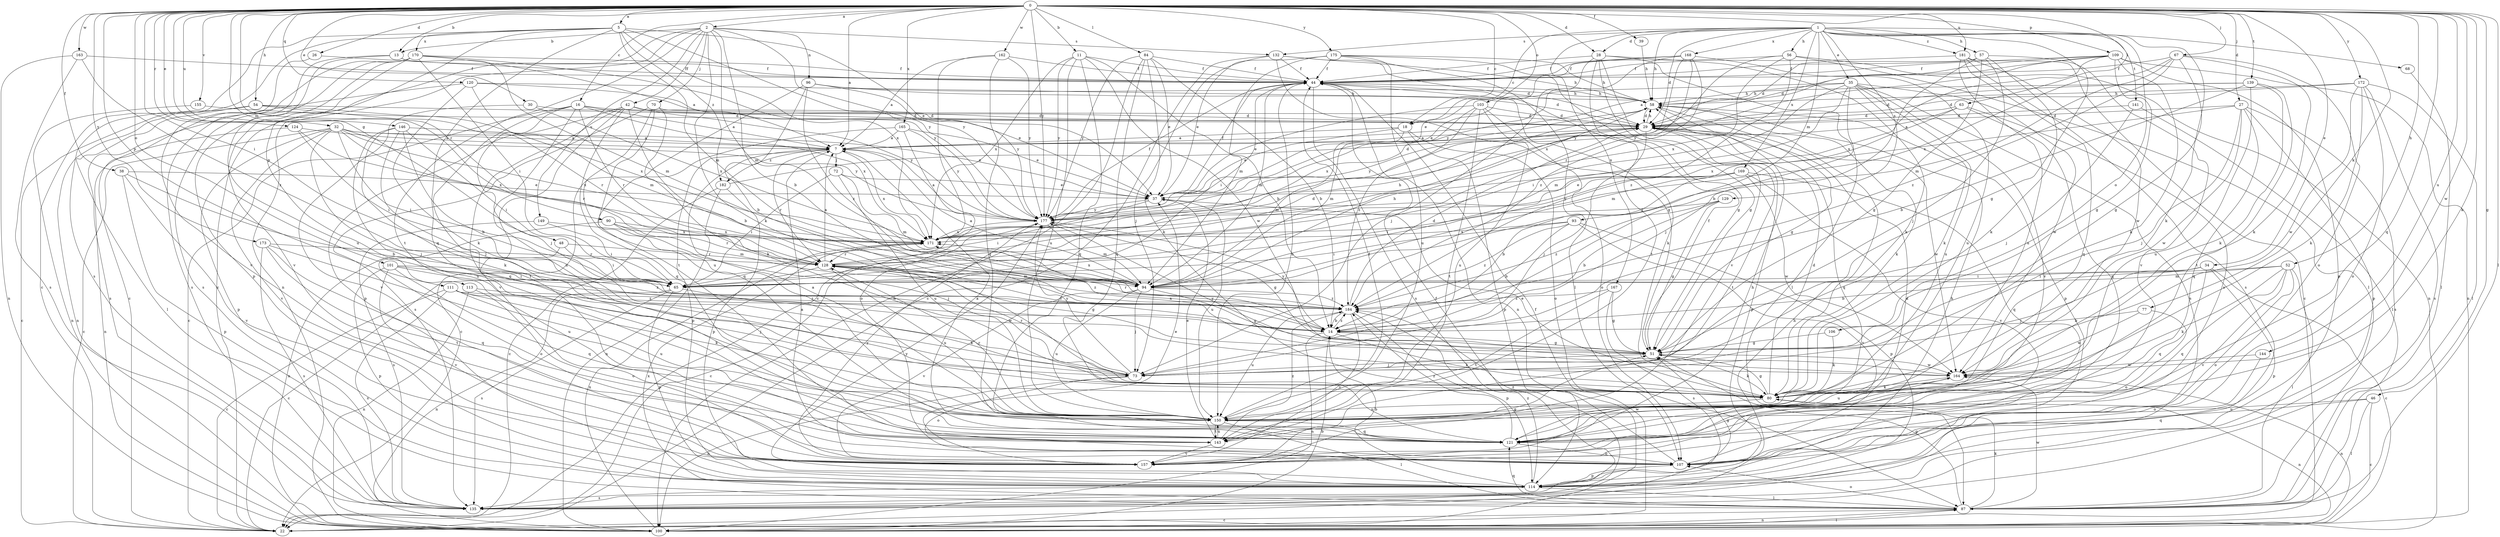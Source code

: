 strict digraph  {
0;
1;
2;
5;
7;
11;
13;
14;
16;
18;
22;
26;
27;
28;
29;
30;
32;
34;
35;
37;
38;
39;
42;
44;
46;
48;
51;
52;
54;
56;
57;
58;
63;
65;
67;
68;
70;
72;
73;
77;
80;
84;
87;
90;
93;
94;
96;
100;
101;
103;
106;
107;
109;
111;
113;
114;
120;
121;
124;
128;
129;
132;
135;
139;
141;
143;
144;
146;
149;
150;
155;
157;
162;
163;
164;
165;
167;
168;
169;
170;
171;
172;
173;
175;
177;
181;
182;
184;
0 -> 2  [label=a];
0 -> 5  [label=a];
0 -> 7  [label=a];
0 -> 11  [label=b];
0 -> 13  [label=b];
0 -> 16  [label=c];
0 -> 18  [label=c];
0 -> 26  [label=d];
0 -> 27  [label=d];
0 -> 28  [label=d];
0 -> 30  [label=e];
0 -> 32  [label=e];
0 -> 34  [label=e];
0 -> 38  [label=f];
0 -> 39  [label=f];
0 -> 46  [label=g];
0 -> 48  [label=g];
0 -> 52  [label=h];
0 -> 54  [label=h];
0 -> 63  [label=i];
0 -> 65  [label=i];
0 -> 67  [label=j];
0 -> 77  [label=k];
0 -> 80  [label=k];
0 -> 84  [label=l];
0 -> 87  [label=l];
0 -> 90  [label=m];
0 -> 101  [label=o];
0 -> 103  [label=o];
0 -> 109  [label=p];
0 -> 111  [label=p];
0 -> 120  [label=q];
0 -> 121  [label=q];
0 -> 124  [label=r];
0 -> 128  [label=r];
0 -> 139  [label=t];
0 -> 144  [label=u];
0 -> 146  [label=u];
0 -> 155  [label=v];
0 -> 162  [label=w];
0 -> 163  [label=w];
0 -> 164  [label=w];
0 -> 165  [label=x];
0 -> 172  [label=y];
0 -> 173  [label=y];
0 -> 175  [label=y];
0 -> 177  [label=y];
0 -> 181  [label=u];
1 -> 18  [label=c];
1 -> 28  [label=d];
1 -> 29  [label=d];
1 -> 35  [label=e];
1 -> 51  [label=g];
1 -> 56  [label=h];
1 -> 57  [label=h];
1 -> 58  [label=h];
1 -> 68  [label=j];
1 -> 80  [label=k];
1 -> 93  [label=m];
1 -> 106  [label=o];
1 -> 129  [label=s];
1 -> 132  [label=s];
1 -> 141  [label=t];
1 -> 167  [label=x];
1 -> 168  [label=x];
1 -> 169  [label=x];
1 -> 181  [label=z];
2 -> 13  [label=b];
2 -> 14  [label=b];
2 -> 22  [label=c];
2 -> 42  [label=f];
2 -> 70  [label=j];
2 -> 80  [label=k];
2 -> 94  [label=m];
2 -> 96  [label=n];
2 -> 100  [label=n];
2 -> 132  [label=s];
2 -> 143  [label=t];
2 -> 149  [label=u];
2 -> 177  [label=y];
5 -> 22  [label=c];
5 -> 37  [label=e];
5 -> 94  [label=m];
5 -> 113  [label=p];
5 -> 121  [label=q];
5 -> 135  [label=s];
5 -> 170  [label=x];
5 -> 171  [label=x];
5 -> 177  [label=y];
5 -> 182  [label=z];
7 -> 72  [label=j];
7 -> 114  [label=p];
7 -> 128  [label=r];
7 -> 171  [label=x];
7 -> 182  [label=z];
11 -> 14  [label=b];
11 -> 44  [label=f];
11 -> 121  [label=q];
11 -> 150  [label=u];
11 -> 164  [label=w];
11 -> 171  [label=x];
11 -> 177  [label=y];
13 -> 44  [label=f];
13 -> 94  [label=m];
13 -> 135  [label=s];
13 -> 150  [label=u];
14 -> 51  [label=g];
14 -> 80  [label=k];
14 -> 100  [label=n];
14 -> 128  [label=r];
14 -> 177  [label=y];
14 -> 184  [label=z];
16 -> 7  [label=a];
16 -> 22  [label=c];
16 -> 29  [label=d];
16 -> 73  [label=j];
16 -> 121  [label=q];
16 -> 128  [label=r];
16 -> 150  [label=u];
16 -> 171  [label=x];
18 -> 7  [label=a];
18 -> 37  [label=e];
18 -> 94  [label=m];
18 -> 107  [label=o];
18 -> 114  [label=p];
22 -> 58  [label=h];
26 -> 44  [label=f];
26 -> 157  [label=v];
27 -> 29  [label=d];
27 -> 73  [label=j];
27 -> 114  [label=p];
27 -> 121  [label=q];
27 -> 135  [label=s];
27 -> 164  [label=w];
27 -> 171  [label=x];
28 -> 44  [label=f];
28 -> 51  [label=g];
28 -> 73  [label=j];
28 -> 80  [label=k];
28 -> 87  [label=l];
28 -> 143  [label=t];
28 -> 157  [label=v];
29 -> 7  [label=a];
29 -> 58  [label=h];
29 -> 73  [label=j];
29 -> 114  [label=p];
29 -> 121  [label=q];
29 -> 143  [label=t];
29 -> 164  [label=w];
29 -> 177  [label=y];
30 -> 29  [label=d];
30 -> 157  [label=v];
30 -> 171  [label=x];
32 -> 7  [label=a];
32 -> 22  [label=c];
32 -> 37  [label=e];
32 -> 65  [label=i];
32 -> 73  [label=j];
32 -> 114  [label=p];
32 -> 128  [label=r];
32 -> 157  [label=v];
32 -> 171  [label=x];
32 -> 177  [label=y];
34 -> 14  [label=b];
34 -> 22  [label=c];
34 -> 65  [label=i];
34 -> 73  [label=j];
34 -> 114  [label=p];
34 -> 121  [label=q];
35 -> 37  [label=e];
35 -> 58  [label=h];
35 -> 65  [label=i];
35 -> 73  [label=j];
35 -> 80  [label=k];
35 -> 94  [label=m];
35 -> 135  [label=s];
35 -> 150  [label=u];
35 -> 157  [label=v];
35 -> 164  [label=w];
37 -> 44  [label=f];
37 -> 65  [label=i];
37 -> 150  [label=u];
37 -> 177  [label=y];
38 -> 14  [label=b];
38 -> 37  [label=e];
38 -> 114  [label=p];
38 -> 157  [label=v];
39 -> 58  [label=h];
42 -> 14  [label=b];
42 -> 29  [label=d];
42 -> 114  [label=p];
42 -> 121  [label=q];
42 -> 143  [label=t];
42 -> 157  [label=v];
42 -> 177  [label=y];
44 -> 58  [label=h];
44 -> 65  [label=i];
44 -> 80  [label=k];
44 -> 94  [label=m];
44 -> 100  [label=n];
44 -> 135  [label=s];
44 -> 150  [label=u];
46 -> 22  [label=c];
46 -> 87  [label=l];
46 -> 121  [label=q];
46 -> 150  [label=u];
48 -> 65  [label=i];
48 -> 107  [label=o];
48 -> 128  [label=r];
51 -> 44  [label=f];
51 -> 73  [label=j];
51 -> 80  [label=k];
51 -> 164  [label=w];
51 -> 171  [label=x];
52 -> 65  [label=i];
52 -> 80  [label=k];
52 -> 87  [label=l];
52 -> 94  [label=m];
52 -> 107  [label=o];
52 -> 121  [label=q];
52 -> 157  [label=v];
54 -> 22  [label=c];
54 -> 29  [label=d];
54 -> 87  [label=l];
54 -> 100  [label=n];
54 -> 128  [label=r];
54 -> 171  [label=x];
56 -> 44  [label=f];
56 -> 87  [label=l];
56 -> 100  [label=n];
56 -> 171  [label=x];
56 -> 177  [label=y];
56 -> 184  [label=z];
57 -> 14  [label=b];
57 -> 29  [label=d];
57 -> 44  [label=f];
57 -> 51  [label=g];
57 -> 73  [label=j];
57 -> 80  [label=k];
57 -> 157  [label=v];
58 -> 29  [label=d];
58 -> 51  [label=g];
58 -> 80  [label=k];
58 -> 114  [label=p];
58 -> 171  [label=x];
63 -> 7  [label=a];
63 -> 29  [label=d];
63 -> 94  [label=m];
63 -> 107  [label=o];
63 -> 121  [label=q];
65 -> 80  [label=k];
65 -> 100  [label=n];
65 -> 114  [label=p];
65 -> 135  [label=s];
67 -> 44  [label=f];
67 -> 51  [label=g];
67 -> 80  [label=k];
67 -> 94  [label=m];
67 -> 107  [label=o];
67 -> 171  [label=x];
67 -> 184  [label=z];
68 -> 87  [label=l];
70 -> 29  [label=d];
70 -> 80  [label=k];
70 -> 121  [label=q];
70 -> 135  [label=s];
70 -> 150  [label=u];
72 -> 37  [label=e];
72 -> 65  [label=i];
72 -> 94  [label=m];
72 -> 150  [label=u];
73 -> 100  [label=n];
73 -> 107  [label=o];
73 -> 128  [label=r];
73 -> 177  [label=y];
77 -> 14  [label=b];
77 -> 107  [label=o];
77 -> 164  [label=w];
80 -> 29  [label=d];
80 -> 37  [label=e];
80 -> 51  [label=g];
80 -> 100  [label=n];
80 -> 150  [label=u];
84 -> 14  [label=b];
84 -> 37  [label=e];
84 -> 44  [label=f];
84 -> 80  [label=k];
84 -> 100  [label=n];
84 -> 121  [label=q];
84 -> 177  [label=y];
87 -> 22  [label=c];
87 -> 51  [label=g];
87 -> 80  [label=k];
87 -> 100  [label=n];
87 -> 107  [label=o];
87 -> 121  [label=q];
87 -> 164  [label=w];
87 -> 171  [label=x];
90 -> 73  [label=j];
90 -> 94  [label=m];
90 -> 100  [label=n];
90 -> 128  [label=r];
90 -> 171  [label=x];
93 -> 14  [label=b];
93 -> 65  [label=i];
93 -> 114  [label=p];
93 -> 157  [label=v];
93 -> 171  [label=x];
93 -> 184  [label=z];
94 -> 7  [label=a];
94 -> 51  [label=g];
94 -> 58  [label=h];
94 -> 73  [label=j];
94 -> 150  [label=u];
94 -> 157  [label=v];
94 -> 171  [label=x];
94 -> 184  [label=z];
96 -> 14  [label=b];
96 -> 29  [label=d];
96 -> 58  [label=h];
96 -> 143  [label=t];
96 -> 177  [label=y];
96 -> 184  [label=z];
100 -> 14  [label=b];
100 -> 44  [label=f];
100 -> 87  [label=l];
100 -> 171  [label=x];
101 -> 65  [label=i];
101 -> 114  [label=p];
101 -> 121  [label=q];
101 -> 157  [label=v];
101 -> 164  [label=w];
101 -> 184  [label=z];
103 -> 29  [label=d];
103 -> 37  [label=e];
103 -> 94  [label=m];
103 -> 107  [label=o];
103 -> 143  [label=t];
103 -> 150  [label=u];
103 -> 184  [label=z];
106 -> 51  [label=g];
106 -> 80  [label=k];
107 -> 7  [label=a];
107 -> 29  [label=d];
107 -> 114  [label=p];
107 -> 184  [label=z];
109 -> 7  [label=a];
109 -> 29  [label=d];
109 -> 44  [label=f];
109 -> 51  [label=g];
109 -> 80  [label=k];
109 -> 100  [label=n];
109 -> 114  [label=p];
109 -> 171  [label=x];
109 -> 177  [label=y];
111 -> 22  [label=c];
111 -> 73  [label=j];
111 -> 80  [label=k];
111 -> 135  [label=s];
111 -> 150  [label=u];
111 -> 184  [label=z];
113 -> 100  [label=n];
113 -> 107  [label=o];
113 -> 184  [label=z];
114 -> 14  [label=b];
114 -> 51  [label=g];
114 -> 58  [label=h];
114 -> 87  [label=l];
114 -> 135  [label=s];
114 -> 177  [label=y];
114 -> 184  [label=z];
120 -> 37  [label=e];
120 -> 58  [label=h];
120 -> 80  [label=k];
120 -> 94  [label=m];
120 -> 135  [label=s];
121 -> 7  [label=a];
121 -> 107  [label=o];
121 -> 164  [label=w];
121 -> 184  [label=z];
124 -> 7  [label=a];
124 -> 65  [label=i];
124 -> 100  [label=n];
124 -> 171  [label=x];
128 -> 7  [label=a];
128 -> 22  [label=c];
128 -> 29  [label=d];
128 -> 51  [label=g];
128 -> 58  [label=h];
128 -> 94  [label=m];
128 -> 150  [label=u];
128 -> 184  [label=z];
129 -> 14  [label=b];
129 -> 51  [label=g];
129 -> 177  [label=y];
129 -> 184  [label=z];
132 -> 22  [label=c];
132 -> 29  [label=d];
132 -> 44  [label=f];
132 -> 51  [label=g];
132 -> 58  [label=h];
132 -> 73  [label=j];
135 -> 44  [label=f];
139 -> 14  [label=b];
139 -> 29  [label=d];
139 -> 58  [label=h];
139 -> 80  [label=k];
139 -> 143  [label=t];
139 -> 150  [label=u];
141 -> 29  [label=d];
141 -> 73  [label=j];
141 -> 87  [label=l];
143 -> 37  [label=e];
143 -> 150  [label=u];
143 -> 157  [label=v];
143 -> 184  [label=z];
144 -> 107  [label=o];
144 -> 164  [label=w];
146 -> 7  [label=a];
146 -> 14  [label=b];
146 -> 65  [label=i];
146 -> 73  [label=j];
146 -> 80  [label=k];
146 -> 150  [label=u];
149 -> 65  [label=i];
149 -> 135  [label=s];
149 -> 171  [label=x];
150 -> 7  [label=a];
150 -> 44  [label=f];
150 -> 87  [label=l];
150 -> 121  [label=q];
150 -> 128  [label=r];
150 -> 143  [label=t];
155 -> 29  [label=d];
155 -> 100  [label=n];
157 -> 37  [label=e];
157 -> 51  [label=g];
157 -> 58  [label=h];
157 -> 177  [label=y];
162 -> 7  [label=a];
162 -> 22  [label=c];
162 -> 44  [label=f];
162 -> 121  [label=q];
162 -> 177  [label=y];
163 -> 44  [label=f];
163 -> 100  [label=n];
163 -> 135  [label=s];
163 -> 184  [label=z];
164 -> 80  [label=k];
164 -> 100  [label=n];
164 -> 150  [label=u];
164 -> 177  [label=y];
165 -> 7  [label=a];
165 -> 22  [label=c];
165 -> 37  [label=e];
165 -> 107  [label=o];
165 -> 177  [label=y];
167 -> 51  [label=g];
167 -> 135  [label=s];
167 -> 143  [label=t];
167 -> 184  [label=z];
168 -> 37  [label=e];
168 -> 44  [label=f];
168 -> 128  [label=r];
168 -> 150  [label=u];
168 -> 171  [label=x];
168 -> 177  [label=y];
168 -> 184  [label=z];
169 -> 14  [label=b];
169 -> 37  [label=e];
169 -> 65  [label=i];
169 -> 121  [label=q];
169 -> 157  [label=v];
169 -> 164  [label=w];
169 -> 177  [label=y];
170 -> 7  [label=a];
170 -> 22  [label=c];
170 -> 44  [label=f];
170 -> 65  [label=i];
170 -> 114  [label=p];
170 -> 135  [label=s];
170 -> 157  [label=v];
170 -> 177  [label=y];
171 -> 128  [label=r];
172 -> 29  [label=d];
172 -> 58  [label=h];
172 -> 80  [label=k];
172 -> 87  [label=l];
172 -> 107  [label=o];
172 -> 135  [label=s];
172 -> 164  [label=w];
173 -> 121  [label=q];
173 -> 128  [label=r];
173 -> 135  [label=s];
173 -> 143  [label=t];
173 -> 150  [label=u];
175 -> 37  [label=e];
175 -> 44  [label=f];
175 -> 51  [label=g];
175 -> 58  [label=h];
175 -> 87  [label=l];
175 -> 94  [label=m];
175 -> 150  [label=u];
177 -> 7  [label=a];
177 -> 22  [label=c];
177 -> 44  [label=f];
177 -> 51  [label=g];
177 -> 94  [label=m];
177 -> 171  [label=x];
181 -> 22  [label=c];
181 -> 44  [label=f];
181 -> 121  [label=q];
181 -> 135  [label=s];
181 -> 150  [label=u];
181 -> 164  [label=w];
182 -> 22  [label=c];
182 -> 29  [label=d];
182 -> 100  [label=n];
182 -> 114  [label=p];
184 -> 14  [label=b];
184 -> 29  [label=d];
184 -> 114  [label=p];
184 -> 128  [label=r];
184 -> 150  [label=u];
184 -> 157  [label=v];
}
